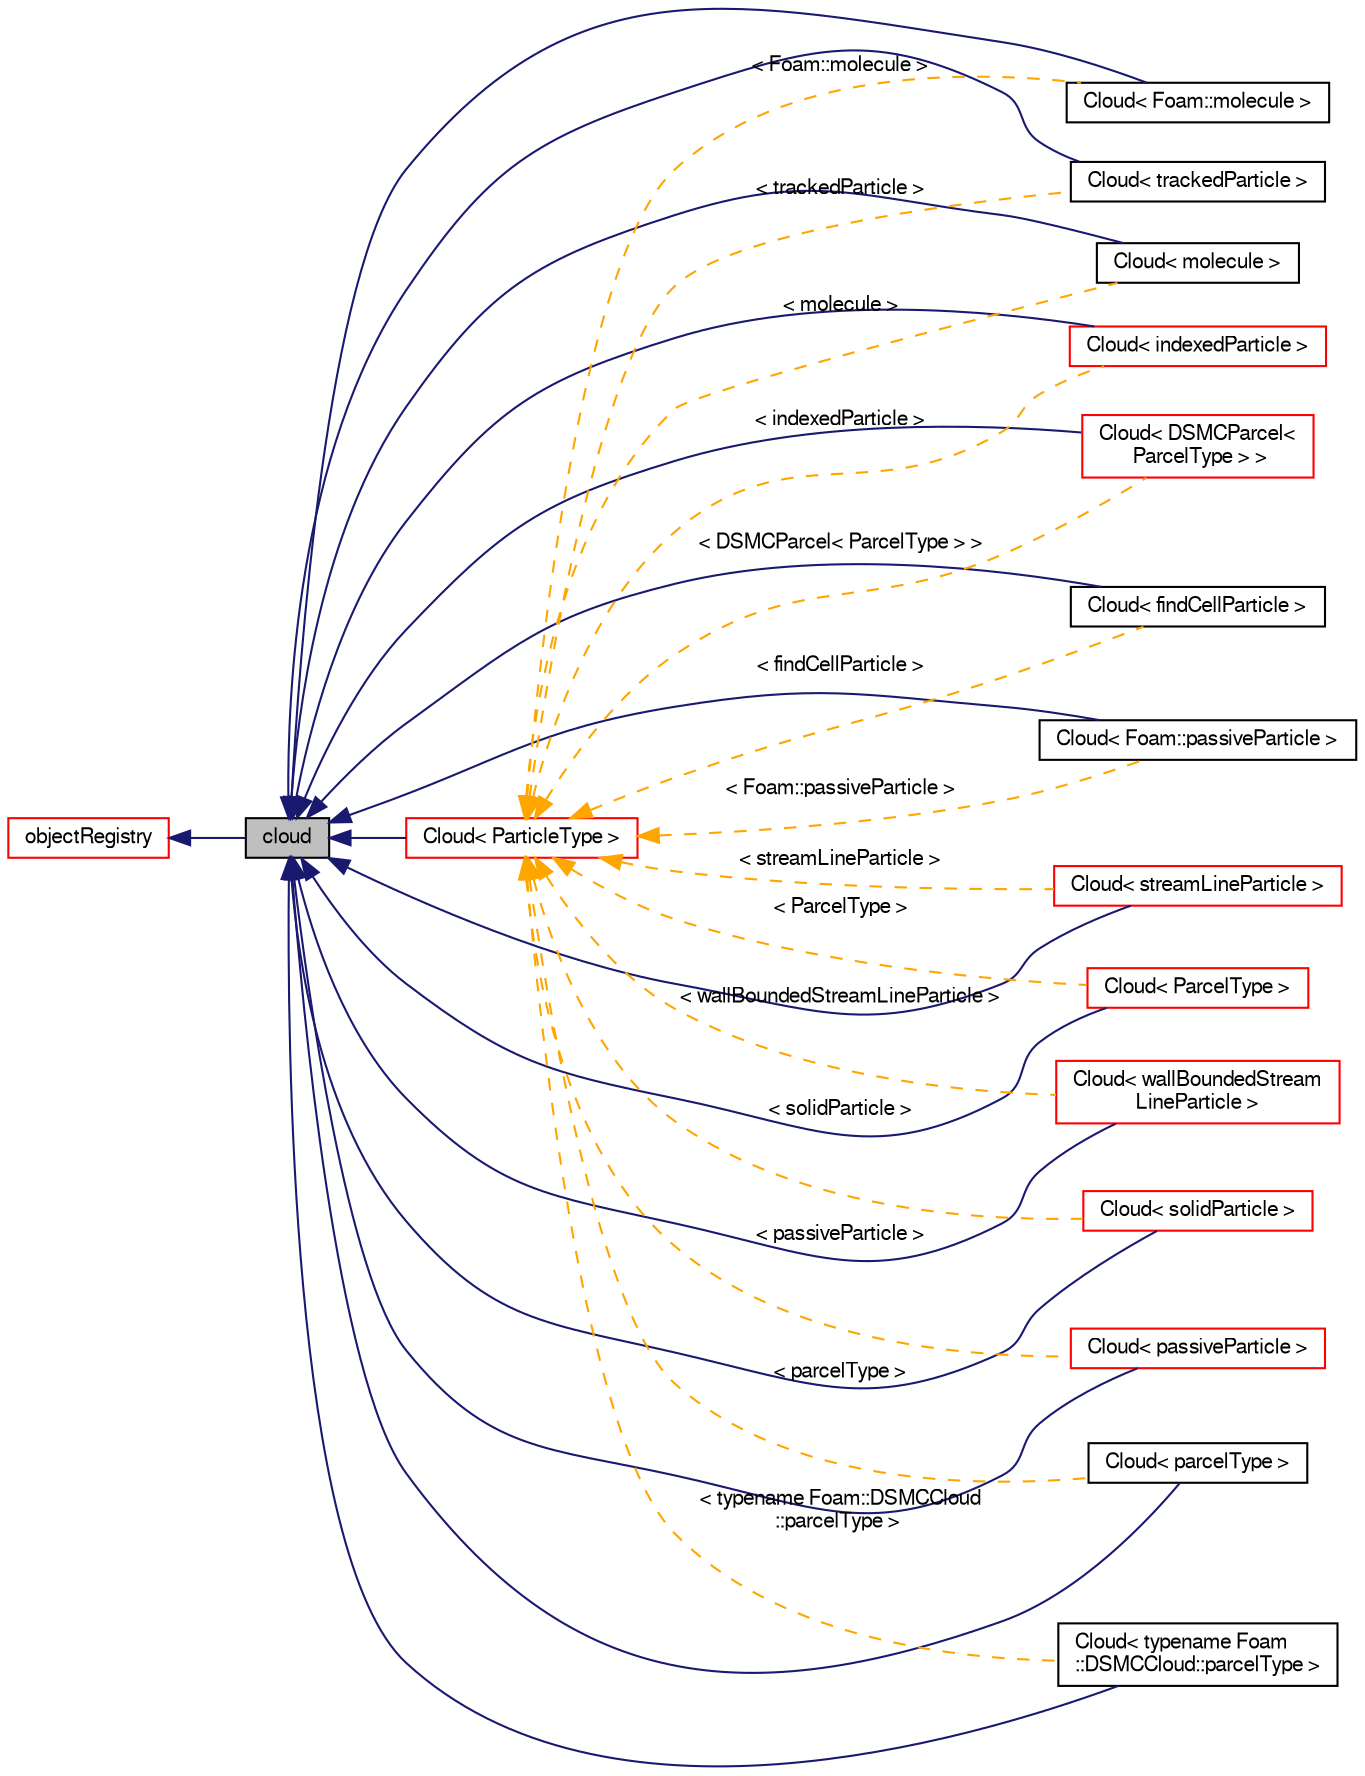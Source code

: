 digraph "cloud"
{
  bgcolor="transparent";
  edge [fontname="FreeSans",fontsize="10",labelfontname="FreeSans",labelfontsize="10"];
  node [fontname="FreeSans",fontsize="10",shape=record];
  rankdir="LR";
  Node1 [label="cloud",height=0.2,width=0.4,color="black", fillcolor="grey75", style="filled" fontcolor="black"];
  Node2 -> Node1 [dir="back",color="midnightblue",fontsize="10",style="solid",fontname="FreeSans"];
  Node2 [label="objectRegistry",height=0.2,width=0.4,color="red",URL="$a01640.html",tooltip="Registry of regIOobjects. "];
  Node1 -> Node3 [dir="back",color="midnightblue",fontsize="10",style="solid",fontname="FreeSans"];
  Node3 [label="Cloud\< DSMCParcel\<\l ParcelType \> \>",height=0.2,width=0.4,color="red",URL="$a00267.html"];
  Node1 -> Node4 [dir="back",color="midnightblue",fontsize="10",style="solid",fontname="FreeSans"];
  Node4 [label="Cloud\< findCellParticle \>",height=0.2,width=0.4,color="black",URL="$a00267.html"];
  Node1 -> Node5 [dir="back",color="midnightblue",fontsize="10",style="solid",fontname="FreeSans"];
  Node5 [label="Cloud\< Foam::molecule \>",height=0.2,width=0.4,color="black",URL="$a00267.html"];
  Node1 -> Node6 [dir="back",color="midnightblue",fontsize="10",style="solid",fontname="FreeSans"];
  Node6 [label="Cloud\< Foam::passiveParticle \>",height=0.2,width=0.4,color="black",URL="$a00267.html"];
  Node1 -> Node7 [dir="back",color="midnightblue",fontsize="10",style="solid",fontname="FreeSans"];
  Node7 [label="Cloud\< indexedParticle \>",height=0.2,width=0.4,color="red",URL="$a00267.html"];
  Node1 -> Node8 [dir="back",color="midnightblue",fontsize="10",style="solid",fontname="FreeSans"];
  Node8 [label="Cloud\< molecule \>",height=0.2,width=0.4,color="black",URL="$a00267.html"];
  Node1 -> Node9 [dir="back",color="midnightblue",fontsize="10",style="solid",fontname="FreeSans"];
  Node9 [label="Cloud\< parcelType \>",height=0.2,width=0.4,color="black",URL="$a00267.html"];
  Node1 -> Node10 [dir="back",color="midnightblue",fontsize="10",style="solid",fontname="FreeSans"];
  Node10 [label="Cloud\< ParcelType \>",height=0.2,width=0.4,color="red",URL="$a00267.html"];
  Node1 -> Node11 [dir="back",color="midnightblue",fontsize="10",style="solid",fontname="FreeSans"];
  Node11 [label="Cloud\< passiveParticle \>",height=0.2,width=0.4,color="red",URL="$a00267.html"];
  Node1 -> Node12 [dir="back",color="midnightblue",fontsize="10",style="solid",fontname="FreeSans"];
  Node12 [label="Cloud\< solidParticle \>",height=0.2,width=0.4,color="red",URL="$a00267.html"];
  Node1 -> Node13 [dir="back",color="midnightblue",fontsize="10",style="solid",fontname="FreeSans"];
  Node13 [label="Cloud\< streamLineParticle \>",height=0.2,width=0.4,color="red",URL="$a00267.html"];
  Node1 -> Node14 [dir="back",color="midnightblue",fontsize="10",style="solid",fontname="FreeSans"];
  Node14 [label="Cloud\< trackedParticle \>",height=0.2,width=0.4,color="black",URL="$a00267.html"];
  Node1 -> Node15 [dir="back",color="midnightblue",fontsize="10",style="solid",fontname="FreeSans"];
  Node15 [label="Cloud\< typename Foam\l::DSMCCloud::parcelType \>",height=0.2,width=0.4,color="black",URL="$a00267.html"];
  Node1 -> Node16 [dir="back",color="midnightblue",fontsize="10",style="solid",fontname="FreeSans"];
  Node16 [label="Cloud\< wallBoundedStream\lLineParticle \>",height=0.2,width=0.4,color="red",URL="$a00267.html"];
  Node1 -> Node17 [dir="back",color="midnightblue",fontsize="10",style="solid",fontname="FreeSans"];
  Node17 [label="Cloud\< ParticleType \>",height=0.2,width=0.4,color="red",URL="$a00267.html",tooltip="Base cloud calls templated on particle type. "];
  Node17 -> Node6 [dir="back",color="orange",fontsize="10",style="dashed",label=" \< Foam::passiveParticle \>" ,fontname="FreeSans"];
  Node17 -> Node16 [dir="back",color="orange",fontsize="10",style="dashed",label=" \< wallBoundedStreamLineParticle \>" ,fontname="FreeSans"];
  Node17 -> Node4 [dir="back",color="orange",fontsize="10",style="dashed",label=" \< findCellParticle \>" ,fontname="FreeSans"];
  Node17 -> Node7 [dir="back",color="orange",fontsize="10",style="dashed",label=" \< indexedParticle \>" ,fontname="FreeSans"];
  Node17 -> Node15 [dir="back",color="orange",fontsize="10",style="dashed",label=" \< typename Foam::DSMCCloud\l::parcelType \>" ,fontname="FreeSans"];
  Node17 -> Node14 [dir="back",color="orange",fontsize="10",style="dashed",label=" \< trackedParticle \>" ,fontname="FreeSans"];
  Node17 -> Node10 [dir="back",color="orange",fontsize="10",style="dashed",label=" \< ParcelType \>" ,fontname="FreeSans"];
  Node17 -> Node5 [dir="back",color="orange",fontsize="10",style="dashed",label=" \< Foam::molecule \>" ,fontname="FreeSans"];
  Node17 -> Node12 [dir="back",color="orange",fontsize="10",style="dashed",label=" \< solidParticle \>" ,fontname="FreeSans"];
  Node17 -> Node9 [dir="back",color="orange",fontsize="10",style="dashed",label=" \< parcelType \>" ,fontname="FreeSans"];
  Node17 -> Node8 [dir="back",color="orange",fontsize="10",style="dashed",label=" \< molecule \>" ,fontname="FreeSans"];
  Node17 -> Node3 [dir="back",color="orange",fontsize="10",style="dashed",label=" \< DSMCParcel\< ParcelType \> \>" ,fontname="FreeSans"];
  Node17 -> Node11 [dir="back",color="orange",fontsize="10",style="dashed",label=" \< passiveParticle \>" ,fontname="FreeSans"];
  Node17 -> Node13 [dir="back",color="orange",fontsize="10",style="dashed",label=" \< streamLineParticle \>" ,fontname="FreeSans"];
}
